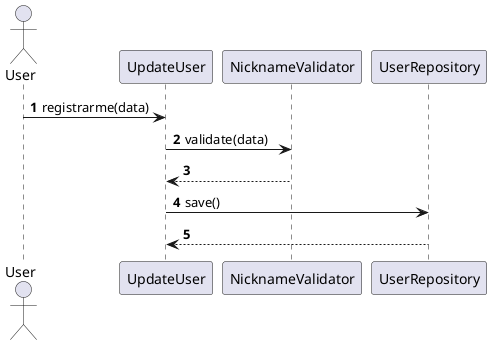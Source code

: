 @startuml
'https://plantuml.com/sequence-diagram

autonumber
actor User
User -> UpdateUser: registrarme(data)
UpdateUser -> NicknameValidator: validate(data)
NicknameValidator --> UpdateUser
UpdateUser -> UserRepository: save()
UserRepository --> UpdateUser
@enduml